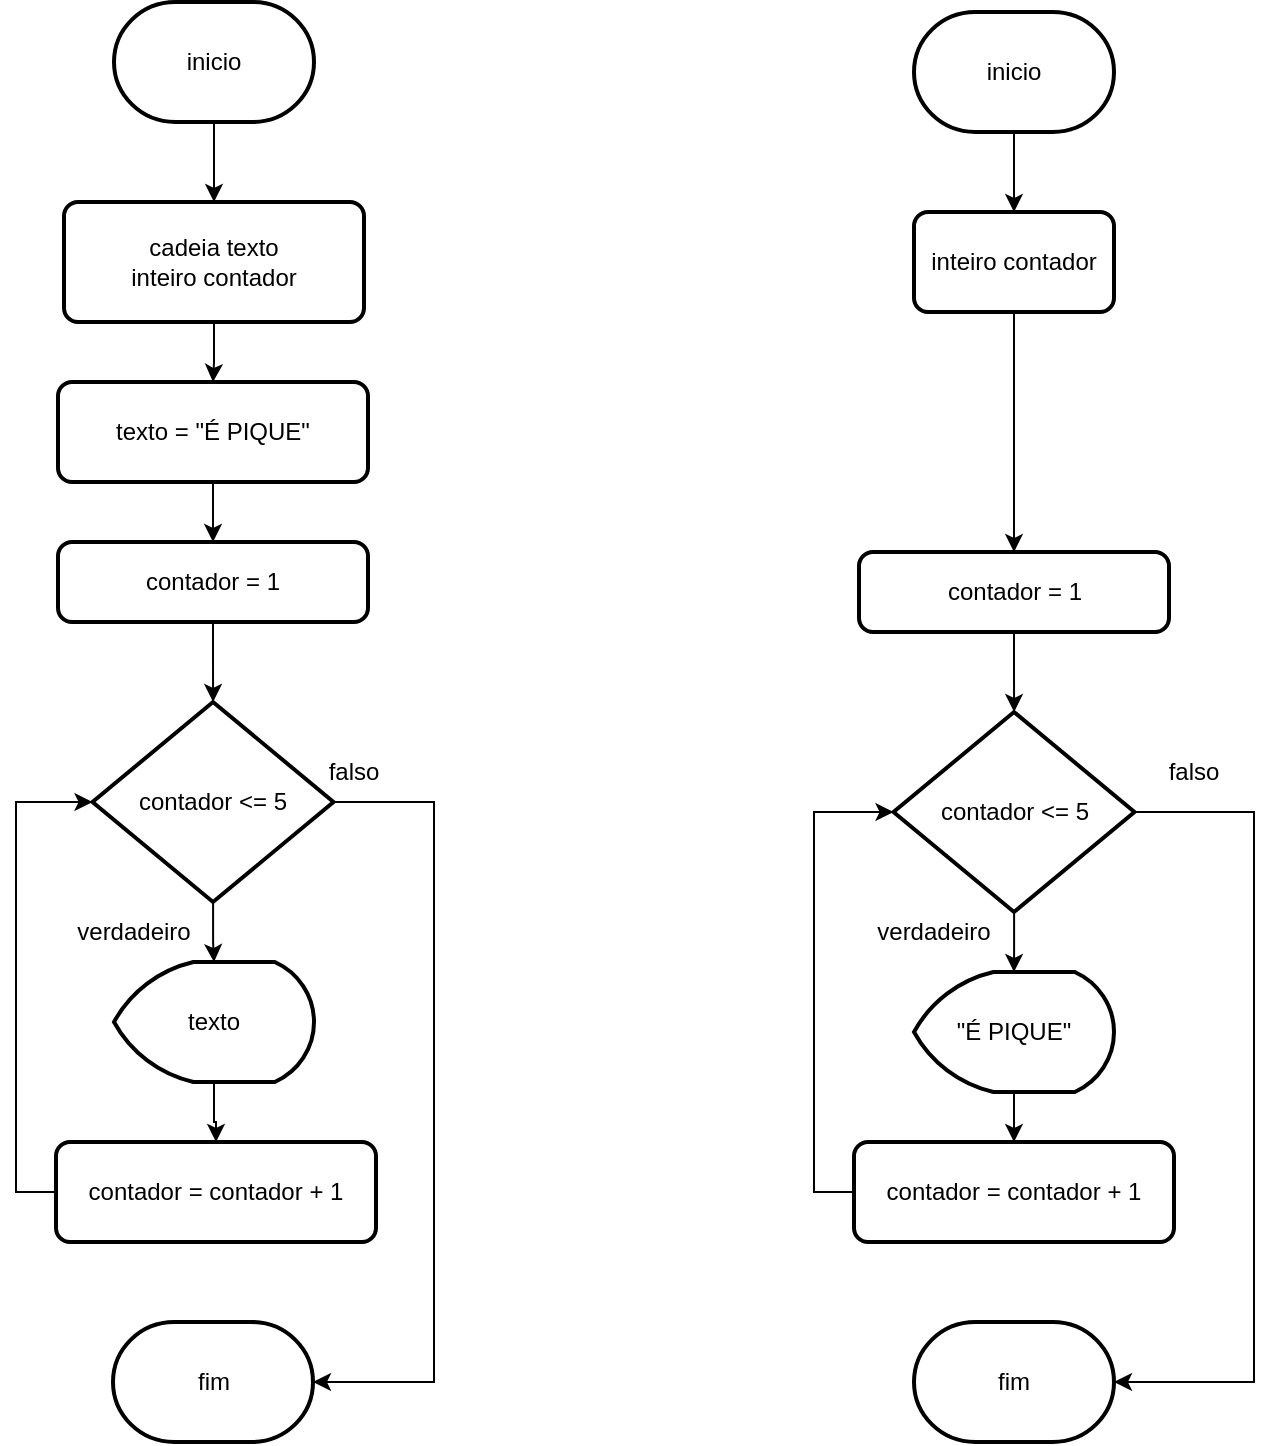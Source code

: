 <mxfile version="28.2.8">
  <diagram name="Página-1" id="H5fe7wY9h4Ezs5MnCX7e">
    <mxGraphModel dx="1204" dy="553" grid="1" gridSize="10" guides="1" tooltips="1" connect="1" arrows="1" fold="1" page="1" pageScale="1" pageWidth="827" pageHeight="1169" math="0" shadow="0">
      <root>
        <mxCell id="0" />
        <mxCell id="1" parent="0" />
        <mxCell id="exJRUE8tCX5CORako4Ta-4" value="" style="edgeStyle=orthogonalEdgeStyle;rounded=0;orthogonalLoop=1;jettySize=auto;html=1;" edge="1" parent="1" source="exJRUE8tCX5CORako4Ta-1" target="exJRUE8tCX5CORako4Ta-3">
          <mxGeometry relative="1" as="geometry" />
        </mxCell>
        <mxCell id="exJRUE8tCX5CORako4Ta-1" value="inicio" style="strokeWidth=2;html=1;shape=mxgraph.flowchart.terminator;whiteSpace=wrap;" vertex="1" parent="1">
          <mxGeometry x="130" y="20" width="100" height="60" as="geometry" />
        </mxCell>
        <mxCell id="exJRUE8tCX5CORako4Ta-6" value="" style="edgeStyle=orthogonalEdgeStyle;rounded=0;orthogonalLoop=1;jettySize=auto;html=1;" edge="1" parent="1" source="exJRUE8tCX5CORako4Ta-2" target="exJRUE8tCX5CORako4Ta-5">
          <mxGeometry relative="1" as="geometry" />
        </mxCell>
        <mxCell id="exJRUE8tCX5CORako4Ta-2" value="inicio" style="strokeWidth=2;html=1;shape=mxgraph.flowchart.terminator;whiteSpace=wrap;" vertex="1" parent="1">
          <mxGeometry x="530" y="25" width="100" height="60" as="geometry" />
        </mxCell>
        <mxCell id="exJRUE8tCX5CORako4Ta-9" value="" style="edgeStyle=orthogonalEdgeStyle;rounded=0;orthogonalLoop=1;jettySize=auto;html=1;" edge="1" parent="1" source="exJRUE8tCX5CORako4Ta-3" target="exJRUE8tCX5CORako4Ta-7">
          <mxGeometry relative="1" as="geometry" />
        </mxCell>
        <mxCell id="exJRUE8tCX5CORako4Ta-3" value="cadeia texto&lt;div&gt;inteiro contador&lt;/div&gt;" style="rounded=1;whiteSpace=wrap;html=1;absoluteArcSize=1;arcSize=14;strokeWidth=2;" vertex="1" parent="1">
          <mxGeometry x="105" y="120" width="150" height="60" as="geometry" />
        </mxCell>
        <mxCell id="exJRUE8tCX5CORako4Ta-11" value="" style="edgeStyle=orthogonalEdgeStyle;rounded=0;orthogonalLoop=1;jettySize=auto;html=1;" edge="1" parent="1" source="exJRUE8tCX5CORako4Ta-5" target="exJRUE8tCX5CORako4Ta-10">
          <mxGeometry relative="1" as="geometry" />
        </mxCell>
        <mxCell id="exJRUE8tCX5CORako4Ta-5" value="inteiro contador" style="rounded=1;whiteSpace=wrap;html=1;absoluteArcSize=1;arcSize=14;strokeWidth=2;" vertex="1" parent="1">
          <mxGeometry x="530" y="125" width="100" height="50" as="geometry" />
        </mxCell>
        <mxCell id="exJRUE8tCX5CORako4Ta-12" value="" style="edgeStyle=orthogonalEdgeStyle;rounded=0;orthogonalLoop=1;jettySize=auto;html=1;" edge="1" parent="1" source="exJRUE8tCX5CORako4Ta-7" target="exJRUE8tCX5CORako4Ta-8">
          <mxGeometry relative="1" as="geometry" />
        </mxCell>
        <mxCell id="exJRUE8tCX5CORako4Ta-7" value="texto = &quot;É PIQUE&quot;" style="rounded=1;whiteSpace=wrap;html=1;absoluteArcSize=1;arcSize=14;strokeWidth=2;" vertex="1" parent="1">
          <mxGeometry x="102" y="210" width="155" height="50" as="geometry" />
        </mxCell>
        <mxCell id="exJRUE8tCX5CORako4Ta-15" value="" style="edgeStyle=orthogonalEdgeStyle;rounded=0;orthogonalLoop=1;jettySize=auto;html=1;" edge="1" parent="1" source="exJRUE8tCX5CORako4Ta-8" target="exJRUE8tCX5CORako4Ta-13">
          <mxGeometry relative="1" as="geometry" />
        </mxCell>
        <mxCell id="exJRUE8tCX5CORako4Ta-8" value="contador = 1" style="rounded=1;whiteSpace=wrap;html=1;absoluteArcSize=1;arcSize=14;strokeWidth=2;" vertex="1" parent="1">
          <mxGeometry x="102" y="290" width="155" height="40" as="geometry" />
        </mxCell>
        <mxCell id="exJRUE8tCX5CORako4Ta-16" value="" style="edgeStyle=orthogonalEdgeStyle;rounded=0;orthogonalLoop=1;jettySize=auto;html=1;" edge="1" parent="1" source="exJRUE8tCX5CORako4Ta-10" target="exJRUE8tCX5CORako4Ta-14">
          <mxGeometry relative="1" as="geometry" />
        </mxCell>
        <mxCell id="exJRUE8tCX5CORako4Ta-10" value="contador = 1" style="rounded=1;whiteSpace=wrap;html=1;absoluteArcSize=1;arcSize=14;strokeWidth=2;" vertex="1" parent="1">
          <mxGeometry x="502.5" y="295" width="155" height="40" as="geometry" />
        </mxCell>
        <mxCell id="exJRUE8tCX5CORako4Ta-19" value="" style="edgeStyle=orthogonalEdgeStyle;rounded=0;orthogonalLoop=1;jettySize=auto;html=1;" edge="1" parent="1" source="exJRUE8tCX5CORako4Ta-13" target="exJRUE8tCX5CORako4Ta-17">
          <mxGeometry relative="1" as="geometry" />
        </mxCell>
        <mxCell id="exJRUE8tCX5CORako4Ta-13" value="contador &amp;lt;= 5" style="strokeWidth=2;html=1;shape=mxgraph.flowchart.decision;whiteSpace=wrap;" vertex="1" parent="1">
          <mxGeometry x="119.25" y="370" width="120.5" height="100" as="geometry" />
        </mxCell>
        <mxCell id="exJRUE8tCX5CORako4Ta-20" value="" style="edgeStyle=orthogonalEdgeStyle;rounded=0;orthogonalLoop=1;jettySize=auto;html=1;" edge="1" parent="1" source="exJRUE8tCX5CORako4Ta-14" target="exJRUE8tCX5CORako4Ta-18">
          <mxGeometry relative="1" as="geometry" />
        </mxCell>
        <mxCell id="exJRUE8tCX5CORako4Ta-14" value="contador &amp;lt;= 5" style="strokeWidth=2;html=1;shape=mxgraph.flowchart.decision;whiteSpace=wrap;" vertex="1" parent="1">
          <mxGeometry x="519.75" y="375" width="120.5" height="100" as="geometry" />
        </mxCell>
        <mxCell id="exJRUE8tCX5CORako4Ta-22" value="" style="edgeStyle=orthogonalEdgeStyle;rounded=0;orthogonalLoop=1;jettySize=auto;html=1;" edge="1" parent="1" source="exJRUE8tCX5CORako4Ta-17" target="exJRUE8tCX5CORako4Ta-21">
          <mxGeometry relative="1" as="geometry" />
        </mxCell>
        <mxCell id="exJRUE8tCX5CORako4Ta-17" value="texto" style="strokeWidth=2;html=1;shape=mxgraph.flowchart.display;whiteSpace=wrap;" vertex="1" parent="1">
          <mxGeometry x="130" y="500" width="100" height="60" as="geometry" />
        </mxCell>
        <mxCell id="exJRUE8tCX5CORako4Ta-24" value="" style="edgeStyle=orthogonalEdgeStyle;rounded=0;orthogonalLoop=1;jettySize=auto;html=1;" edge="1" parent="1" source="exJRUE8tCX5CORako4Ta-18" target="exJRUE8tCX5CORako4Ta-23">
          <mxGeometry relative="1" as="geometry" />
        </mxCell>
        <mxCell id="exJRUE8tCX5CORako4Ta-18" value="&quot;É PIQUE&quot;" style="strokeWidth=2;html=1;shape=mxgraph.flowchart.display;whiteSpace=wrap;" vertex="1" parent="1">
          <mxGeometry x="530" y="505" width="100" height="60" as="geometry" />
        </mxCell>
        <mxCell id="exJRUE8tCX5CORako4Ta-21" value="contador = contador + 1" style="rounded=1;whiteSpace=wrap;html=1;absoluteArcSize=1;arcSize=14;strokeWidth=2;" vertex="1" parent="1">
          <mxGeometry x="101" y="590" width="160" height="50" as="geometry" />
        </mxCell>
        <mxCell id="exJRUE8tCX5CORako4Ta-23" value="contador = contador + 1" style="rounded=1;whiteSpace=wrap;html=1;absoluteArcSize=1;arcSize=14;strokeWidth=2;" vertex="1" parent="1">
          <mxGeometry x="500" y="590" width="160" height="50" as="geometry" />
        </mxCell>
        <mxCell id="exJRUE8tCX5CORako4Ta-25" style="edgeStyle=orthogonalEdgeStyle;rounded=0;orthogonalLoop=1;jettySize=auto;html=1;entryX=0;entryY=0.5;entryDx=0;entryDy=0;entryPerimeter=0;" edge="1" parent="1" source="exJRUE8tCX5CORako4Ta-21" target="exJRUE8tCX5CORako4Ta-13">
          <mxGeometry relative="1" as="geometry">
            <Array as="points">
              <mxPoint x="81" y="615" />
              <mxPoint x="81" y="420" />
            </Array>
          </mxGeometry>
        </mxCell>
        <mxCell id="exJRUE8tCX5CORako4Ta-26" value="verdadeiro" style="text;html=1;whiteSpace=wrap;strokeColor=none;fillColor=none;align=center;verticalAlign=middle;rounded=0;" vertex="1" parent="1">
          <mxGeometry x="110" y="470" width="60" height="30" as="geometry" />
        </mxCell>
        <mxCell id="exJRUE8tCX5CORako4Ta-27" style="edgeStyle=orthogonalEdgeStyle;rounded=0;orthogonalLoop=1;jettySize=auto;html=1;entryX=0;entryY=0.5;entryDx=0;entryDy=0;entryPerimeter=0;" edge="1" parent="1" source="exJRUE8tCX5CORako4Ta-23" target="exJRUE8tCX5CORako4Ta-14">
          <mxGeometry relative="1" as="geometry">
            <Array as="points">
              <mxPoint x="480" y="615" />
              <mxPoint x="480" y="425" />
            </Array>
          </mxGeometry>
        </mxCell>
        <mxCell id="exJRUE8tCX5CORako4Ta-28" value="verdadeiro" style="text;html=1;whiteSpace=wrap;strokeColor=none;fillColor=none;align=center;verticalAlign=middle;rounded=0;" vertex="1" parent="1">
          <mxGeometry x="510" y="470" width="60" height="30" as="geometry" />
        </mxCell>
        <mxCell id="exJRUE8tCX5CORako4Ta-29" value="fim" style="strokeWidth=2;html=1;shape=mxgraph.flowchart.terminator;whiteSpace=wrap;" vertex="1" parent="1">
          <mxGeometry x="129.5" y="680" width="100" height="60" as="geometry" />
        </mxCell>
        <mxCell id="exJRUE8tCX5CORako4Ta-30" value="fim" style="strokeWidth=2;html=1;shape=mxgraph.flowchart.terminator;whiteSpace=wrap;" vertex="1" parent="1">
          <mxGeometry x="530" y="680" width="100" height="60" as="geometry" />
        </mxCell>
        <mxCell id="exJRUE8tCX5CORako4Ta-31" style="edgeStyle=orthogonalEdgeStyle;rounded=0;orthogonalLoop=1;jettySize=auto;html=1;entryX=1;entryY=0.5;entryDx=0;entryDy=0;entryPerimeter=0;" edge="1" parent="1" source="exJRUE8tCX5CORako4Ta-13" target="exJRUE8tCX5CORako4Ta-29">
          <mxGeometry relative="1" as="geometry">
            <Array as="points">
              <mxPoint x="290" y="420" />
              <mxPoint x="290" y="710" />
            </Array>
          </mxGeometry>
        </mxCell>
        <mxCell id="exJRUE8tCX5CORako4Ta-32" value="falso" style="text;html=1;whiteSpace=wrap;strokeColor=none;fillColor=none;align=center;verticalAlign=middle;rounded=0;" vertex="1" parent="1">
          <mxGeometry x="220" y="390" width="60" height="30" as="geometry" />
        </mxCell>
        <mxCell id="exJRUE8tCX5CORako4Ta-33" style="edgeStyle=orthogonalEdgeStyle;rounded=0;orthogonalLoop=1;jettySize=auto;html=1;entryX=1;entryY=0.5;entryDx=0;entryDy=0;entryPerimeter=0;" edge="1" parent="1" source="exJRUE8tCX5CORako4Ta-14" target="exJRUE8tCX5CORako4Ta-30">
          <mxGeometry relative="1" as="geometry">
            <Array as="points">
              <mxPoint x="700" y="425" />
              <mxPoint x="700" y="710" />
            </Array>
          </mxGeometry>
        </mxCell>
        <mxCell id="exJRUE8tCX5CORako4Ta-34" value="falso" style="text;html=1;whiteSpace=wrap;strokeColor=none;fillColor=none;align=center;verticalAlign=middle;rounded=0;" vertex="1" parent="1">
          <mxGeometry x="640.25" y="390" width="60" height="30" as="geometry" />
        </mxCell>
      </root>
    </mxGraphModel>
  </diagram>
</mxfile>
